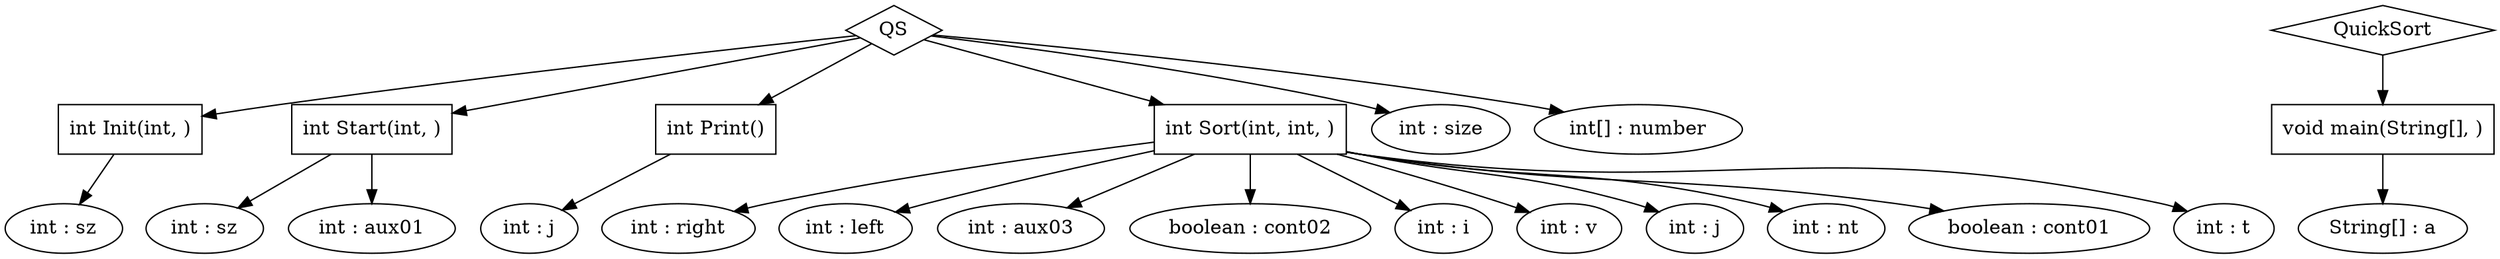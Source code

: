 digraph QuickSort {
"0x611000004a28" [label=QS shape=diamond]
"0x6120000145e8" [label="int Init(int, )" shape=box]
"0x60b000018218" [label="int : sz"]
"0x6120000145e8" -> "0x60b000018218"
"0x611000004a28" -> "0x6120000145e8"
"0x612000014168" [label="int Start(int, )" shape=box]
"0x60b000017928" [label="int : sz"]
"0x612000014168" -> "0x60b000017928"
"0x60b0000179d8" [label="int : aux01"]
"0x612000014168" -> "0x60b0000179d8"
"0x611000004a28" -> "0x612000014168"
"0x612000014468" [label="int Print()" shape=box]
"0x60b000018168" [label="int : j"]
"0x612000014468" -> "0x60b000018168"
"0x611000004a28" -> "0x612000014468"
"0x6120000142e8" [label="int Sort(int, int, )" shape=box]
"0x60b000017b38" [label="int : right"]
"0x6120000142e8" -> "0x60b000017b38"
"0x60b000017a88" [label="int : left"]
"0x6120000142e8" -> "0x60b000017a88"
"0x60b0000180b8" [label="int : aux03"]
"0x6120000142e8" -> "0x60b0000180b8"
"0x60b000018008" [label="boolean : cont02"]
"0x6120000142e8" -> "0x60b000018008"
"0x60b000017c98" [label="int : i"]
"0x6120000142e8" -> "0x60b000017c98"
"0x60b000017be8" [label="int : v"]
"0x6120000142e8" -> "0x60b000017be8"
"0x60b000017d48" [label="int : j"]
"0x6120000142e8" -> "0x60b000017d48"
"0x60b000017df8" [label="int : nt"]
"0x6120000142e8" -> "0x60b000017df8"
"0x60b000017f58" [label="boolean : cont01"]
"0x6120000142e8" -> "0x60b000017f58"
"0x60b000017ea8" [label="int : t"]
"0x6120000142e8" -> "0x60b000017ea8"
"0x611000004a28" -> "0x6120000142e8"
"0x60b000018378" [label="int : size"]
"0x611000004a28" -> "0x60b000018378"
"0x60b0000182c8" [label="int[] : number"]
"0x611000004a28" -> "0x60b0000182c8"
"0x6110000048e8" [label=QuickSort shape=diamond]
"0x612000013fe8" [label="void main(String[], )" shape=box]
"0x60b000017878" [label="String[] : a"]
"0x612000013fe8" -> "0x60b000017878"
"0x6110000048e8" -> "0x612000013fe8"
}
